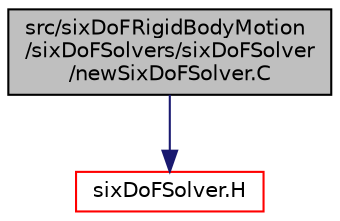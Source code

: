 digraph "src/sixDoFRigidBodyMotion/sixDoFSolvers/sixDoFSolver/newSixDoFSolver.C"
{
  bgcolor="transparent";
  edge [fontname="Helvetica",fontsize="10",labelfontname="Helvetica",labelfontsize="10"];
  node [fontname="Helvetica",fontsize="10",shape=record];
  Node1 [label="src/sixDoFRigidBodyMotion\l/sixDoFSolvers/sixDoFSolver\l/newSixDoFSolver.C",height=0.2,width=0.4,color="black", fillcolor="grey75", style="filled", fontcolor="black"];
  Node1 -> Node2 [color="midnightblue",fontsize="10",style="solid",fontname="Helvetica"];
  Node2 [label="sixDoFSolver.H",height=0.2,width=0.4,color="red",URL="$a09802.html"];
}
